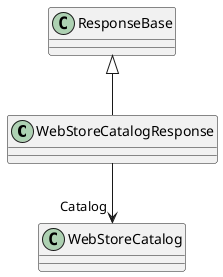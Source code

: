 @startuml
class WebStoreCatalogResponse {
}
ResponseBase <|-- WebStoreCatalogResponse
WebStoreCatalogResponse --> "Catalog" WebStoreCatalog
@enduml
